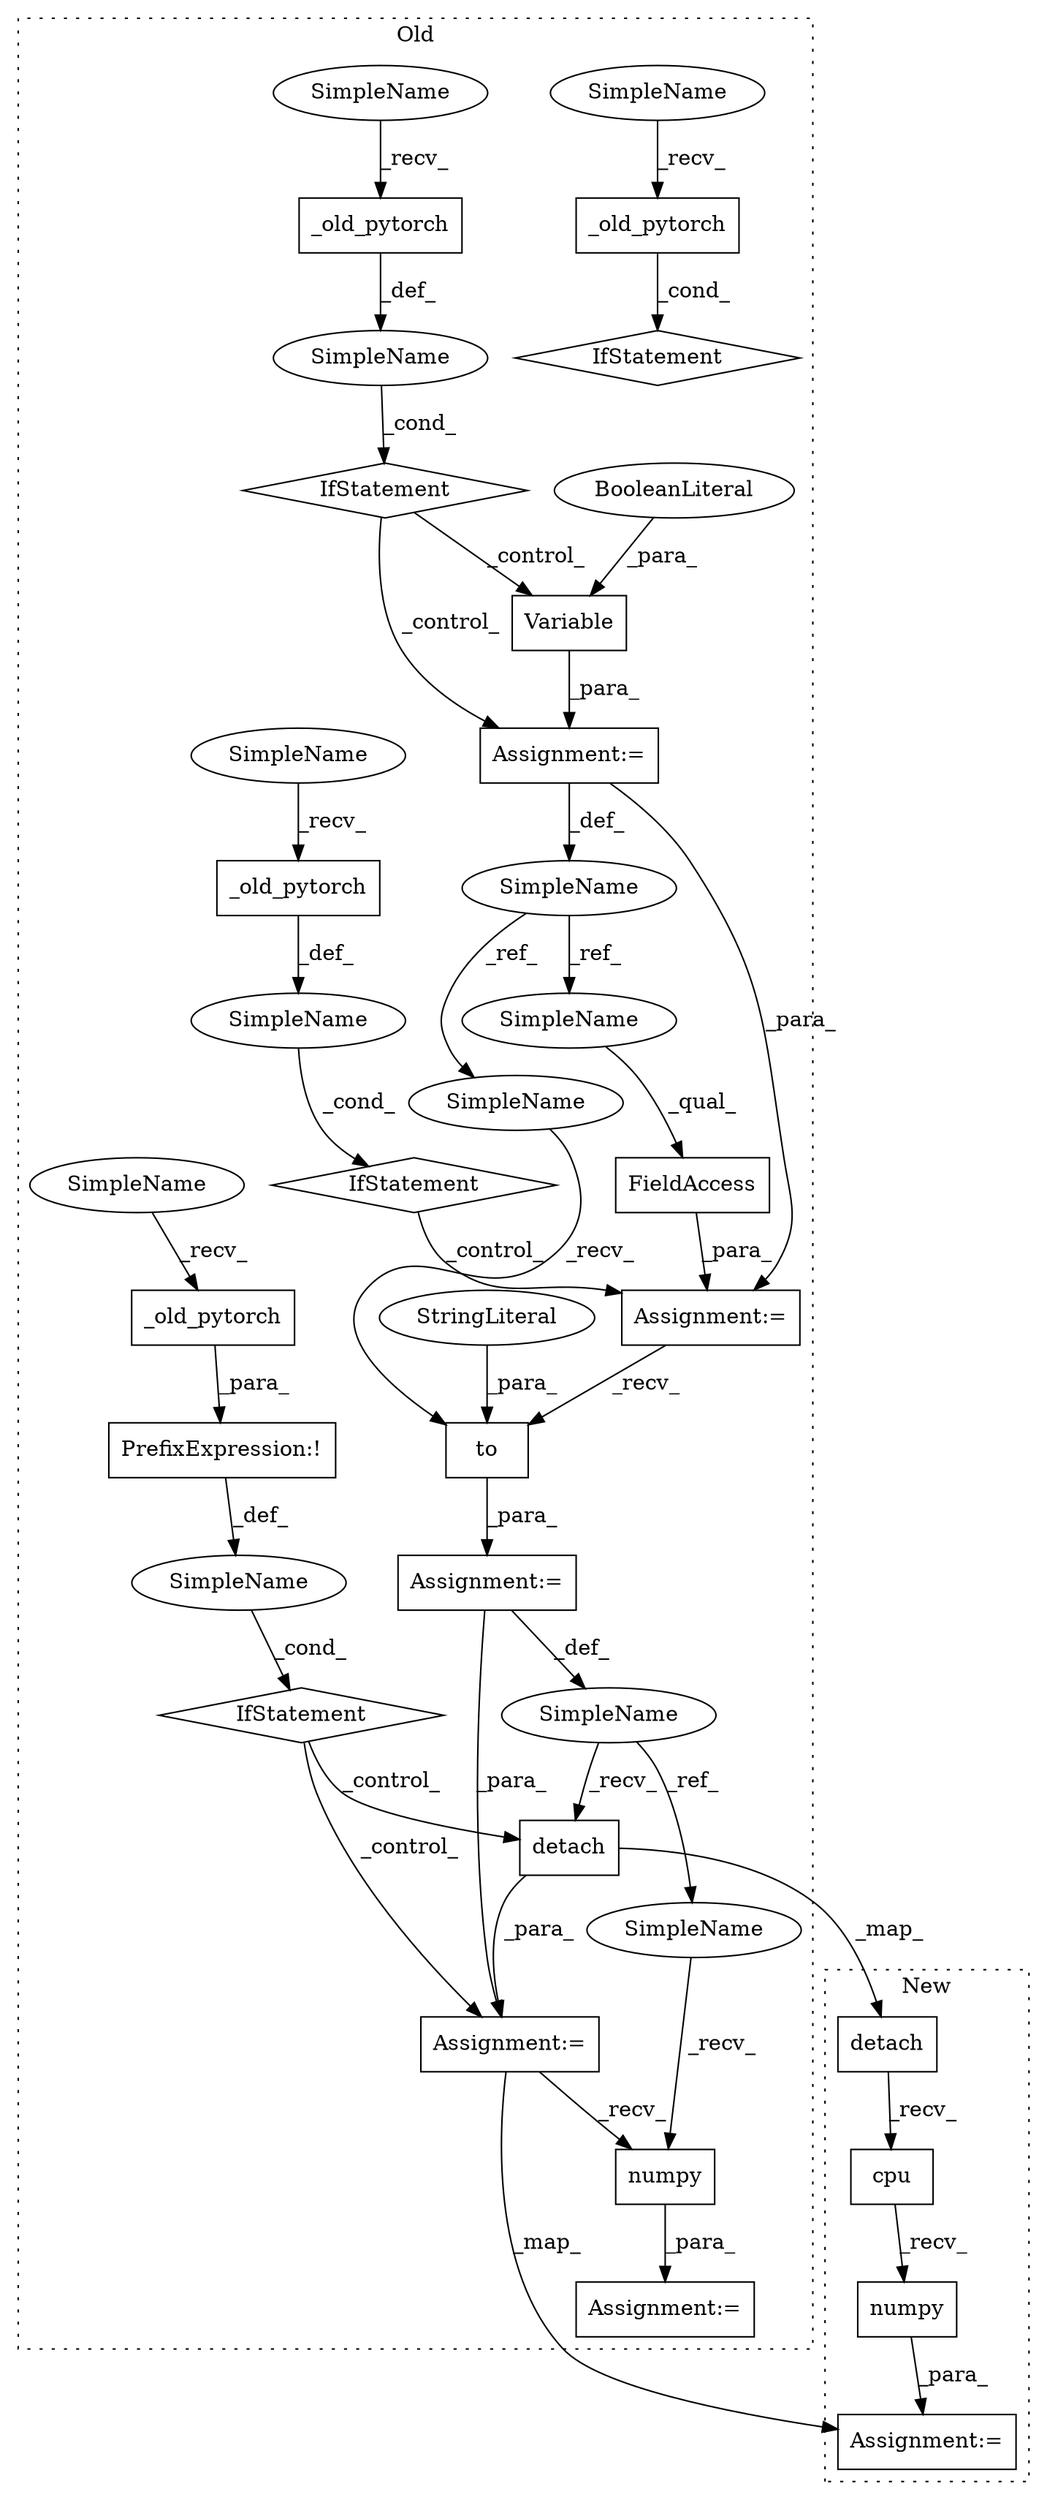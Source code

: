 digraph G {
subgraph cluster0 {
1 [label="_old_pytorch" a="32" s="6403" l="14" shape="box"];
3 [label="Variable" a="32" s="6434,6454" l="9,1" shape="box"];
4 [label="BooleanLiteral" a="9" s="6450" l="4" shape="ellipse"];
5 [label="_old_pytorch" a="32" s="6827" l="14" shape="box"];
6 [label="FieldAccess" a="22" s="6771" l="9" shape="box"];
7 [label="SimpleName" a="42" s="" l="" shape="ellipse"];
8 [label="IfStatement" a="25" s="6394,6417" l="4,2" shape="diamond"];
9 [label="_old_pytorch" a="32" s="6742" l="14" shape="box"];
10 [label="IfStatement" a="25" s="6817,6841" l="4,2" shape="diamond"];
11 [label="to" a="32" s="6802,6810" l="3,1" shape="box"];
12 [label="StringLiteral" a="45" s="6805" l="5" shape="ellipse"];
13 [label="IfStatement" a="25" s="6733,6756" l="4,2" shape="diamond"];
14 [label="Assignment:=" a="7" s="6433" l="1" shape="box"];
15 [label="Assignment:=" a="7" s="6885" l="1" shape="box"];
17 [label="detach" a="32" s="6861" l="8" shape="box"];
18 [label="PrefixExpression:!" a="38" s="6821" l="1" shape="box"];
19 [label="SimpleName" a="42" s="" l="" shape="ellipse"];
20 [label="numpy" a="32" s="6891" l="7" shape="box"];
21 [label="SimpleName" a="42" s="6792" l="4" shape="ellipse"];
24 [label="Assignment:=" a="7" s="6855" l="1" shape="box"];
25 [label="Assignment:=" a="7" s="6796" l="1" shape="box"];
26 [label="SimpleName" a="42" s="6711" l="4" shape="ellipse"];
27 [label="_old_pytorch" a="32" s="6183" l="14" shape="box"];
28 [label="IfStatement" a="25" s="6174,6197" l="4,2" shape="diamond"];
29 [label="SimpleName" a="42" s="" l="" shape="ellipse"];
30 [label="Assignment:=" a="7" s="6770" l="1" shape="box"];
31 [label="SimpleName" a="42" s="6797" l="4" shape="ellipse"];
32 [label="SimpleName" a="42" s="6771" l="4" shape="ellipse"];
33 [label="SimpleName" a="42" s="6737" l="4" shape="ellipse"];
34 [label="SimpleName" a="42" s="6178" l="4" shape="ellipse"];
35 [label="SimpleName" a="42" s="6822" l="4" shape="ellipse"];
36 [label="SimpleName" a="42" s="6398" l="4" shape="ellipse"];
37 [label="SimpleName" a="42" s="6886" l="4" shape="ellipse"];
label = "Old";
style="dotted";
}
subgraph cluster1 {
2 [label="cpu" a="32" s="4830" l="5" shape="box"];
16 [label="detach" a="32" s="4821" l="8" shape="box"];
22 [label="numpy" a="32" s="4836" l="7" shape="box"];
23 [label="Assignment:=" a="7" s="4815" l="1" shape="box"];
label = "New";
style="dotted";
}
1 -> 7 [label="_def_"];
2 -> 22 [label="_recv_"];
3 -> 14 [label="_para_"];
4 -> 3 [label="_para_"];
5 -> 18 [label="_para_"];
6 -> 30 [label="_para_"];
7 -> 8 [label="_cond_"];
8 -> 3 [label="_control_"];
8 -> 14 [label="_control_"];
9 -> 29 [label="_def_"];
10 -> 17 [label="_control_"];
10 -> 24 [label="_control_"];
11 -> 25 [label="_para_"];
12 -> 11 [label="_para_"];
13 -> 30 [label="_control_"];
14 -> 30 [label="_para_"];
14 -> 26 [label="_def_"];
16 -> 2 [label="_recv_"];
17 -> 16 [label="_map_"];
17 -> 24 [label="_para_"];
18 -> 19 [label="_def_"];
19 -> 10 [label="_cond_"];
20 -> 15 [label="_para_"];
21 -> 37 [label="_ref_"];
21 -> 17 [label="_recv_"];
22 -> 23 [label="_para_"];
24 -> 23 [label="_map_"];
24 -> 20 [label="_recv_"];
25 -> 21 [label="_def_"];
25 -> 24 [label="_para_"];
26 -> 32 [label="_ref_"];
26 -> 31 [label="_ref_"];
27 -> 28 [label="_cond_"];
29 -> 13 [label="_cond_"];
30 -> 11 [label="_recv_"];
31 -> 11 [label="_recv_"];
32 -> 6 [label="_qual_"];
33 -> 9 [label="_recv_"];
34 -> 27 [label="_recv_"];
35 -> 5 [label="_recv_"];
36 -> 1 [label="_recv_"];
37 -> 20 [label="_recv_"];
}